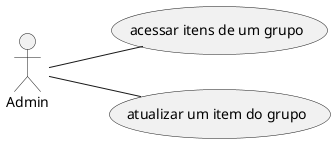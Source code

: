 @startuml
left to right direction
actor Admin
Admin -- (acessar itens de um grupo)
Admin -- (atualizar um item do grupo)
@enduml